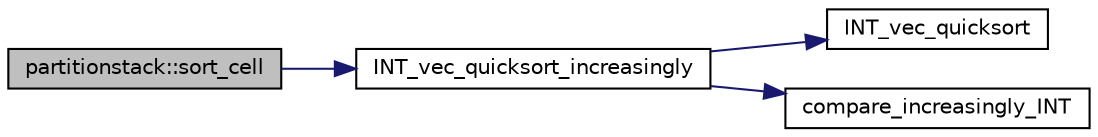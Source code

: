 digraph "partitionstack::sort_cell"
{
  edge [fontname="Helvetica",fontsize="10",labelfontname="Helvetica",labelfontsize="10"];
  node [fontname="Helvetica",fontsize="10",shape=record];
  rankdir="LR";
  Node972 [label="partitionstack::sort_cell",height=0.2,width=0.4,color="black", fillcolor="grey75", style="filled", fontcolor="black"];
  Node972 -> Node973 [color="midnightblue",fontsize="10",style="solid",fontname="Helvetica"];
  Node973 [label="INT_vec_quicksort_increasingly",height=0.2,width=0.4,color="black", fillcolor="white", style="filled",URL="$d5/de2/foundations_2data__structures_2data__structures_8h.html#a31ccee746bc644f58816c67bc3a0e237"];
  Node973 -> Node974 [color="midnightblue",fontsize="10",style="solid",fontname="Helvetica"];
  Node974 [label="INT_vec_quicksort",height=0.2,width=0.4,color="black", fillcolor="white", style="filled",URL="$d4/dd7/sorting_8_c.html#a06b413b423531ad098e9536031cc91ef"];
  Node973 -> Node975 [color="midnightblue",fontsize="10",style="solid",fontname="Helvetica"];
  Node975 [label="compare_increasingly_INT",height=0.2,width=0.4,color="black", fillcolor="white", style="filled",URL="$d4/dd7/sorting_8_c.html#aa182150f114c64f81fcefcbc6d292790"];
}
